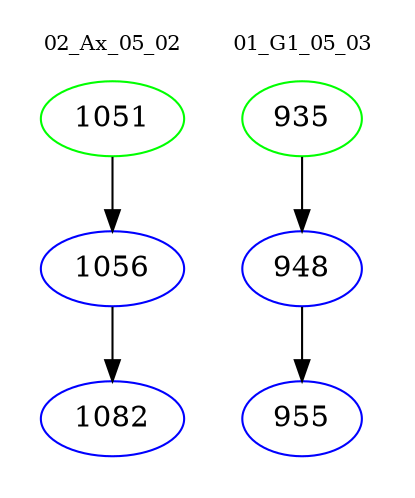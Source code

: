 digraph{
subgraph cluster_0 {
color = white
label = "02_Ax_05_02";
fontsize=10;
T0_1051 [label="1051", color="green"]
T0_1051 -> T0_1056 [color="black"]
T0_1056 [label="1056", color="blue"]
T0_1056 -> T0_1082 [color="black"]
T0_1082 [label="1082", color="blue"]
}
subgraph cluster_1 {
color = white
label = "01_G1_05_03";
fontsize=10;
T1_935 [label="935", color="green"]
T1_935 -> T1_948 [color="black"]
T1_948 [label="948", color="blue"]
T1_948 -> T1_955 [color="black"]
T1_955 [label="955", color="blue"]
}
}
